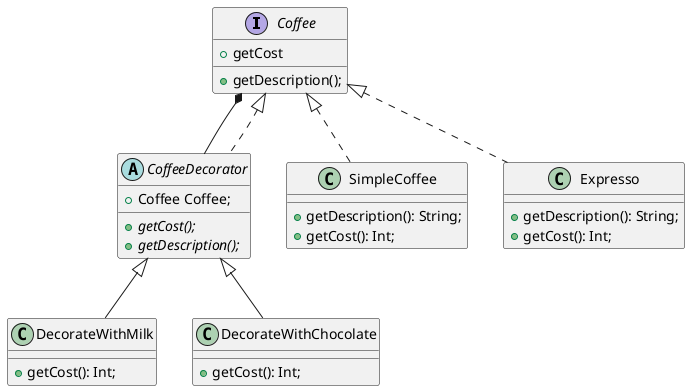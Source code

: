 @startuml Decorator Design Pattern

Coffee *-- CoffeeDecorator

interface Coffee {
    + getDescription();
    + getCost
}

Class SimpleCoffee implements Coffee {
    + getDescription(): String;
    + getCost(): Int;
}

Class Expresso implements Coffee {
    + getDescription(): String;
    + getCost(): Int;
}

abstract class CoffeeDecorator implements Coffee {
    + Coffee Coffee;
    + {abstract} getCost();
    + {abstract} getDescription();
}

Class DecorateWithMilk extends CoffeeDecorator {
    + getCost(): Int;

}

Class DecorateWithChocolate extends CoffeeDecorator {
    + getCost(): Int;

}

@enduml
